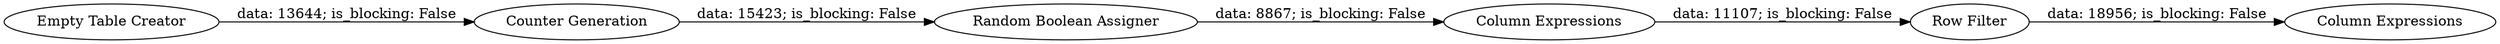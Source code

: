 digraph {
	"-7859350593592635293_12" [label="Row Filter"]
	"-7859350593592635293_7" [label="Column Expressions"]
	"-7859350593592635293_3" [label="Counter Generation"]
	"-7859350593592635293_2" [label="Empty Table Creator"]
	"-7859350593592635293_13" [label="Column Expressions"]
	"-7859350593592635293_5" [label="Random Boolean Assigner"]
	"-7859350593592635293_7" -> "-7859350593592635293_12" [label="data: 11107; is_blocking: False"]
	"-7859350593592635293_2" -> "-7859350593592635293_3" [label="data: 13644; is_blocking: False"]
	"-7859350593592635293_5" -> "-7859350593592635293_7" [label="data: 8867; is_blocking: False"]
	"-7859350593592635293_3" -> "-7859350593592635293_5" [label="data: 15423; is_blocking: False"]
	"-7859350593592635293_12" -> "-7859350593592635293_13" [label="data: 18956; is_blocking: False"]
	rankdir=LR
}
